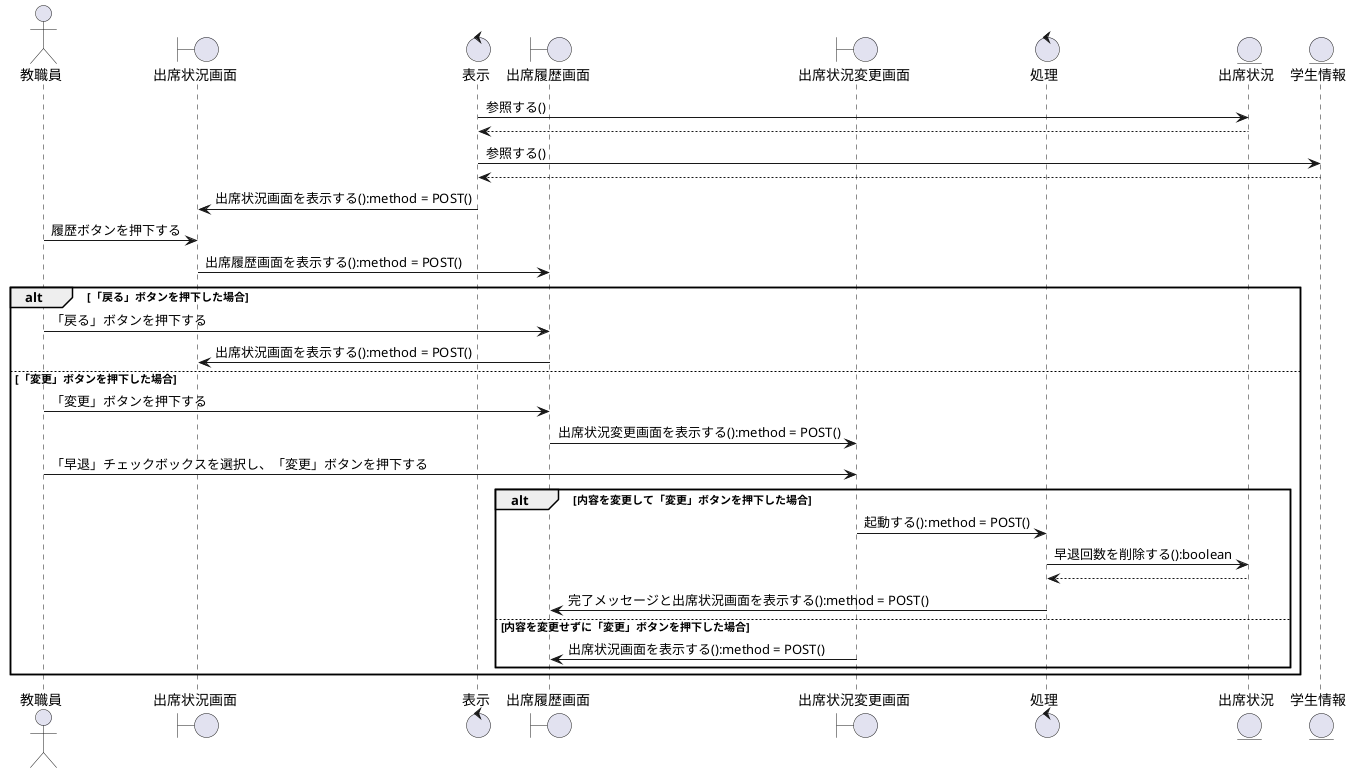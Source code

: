 @startuml シーケンス_早退回数削除

' 登場モノの定義
actor    "教職員"          as User
boundary "出席状況画面"     as b1
control  "表示"            as c1
boundary "出席履歴画面"     as b2
boundary "出席状況変更画面" as b3
control  "処理"            as c2
entity   "出席状況"        as e1
entity   "学生情報"        as e2

' シーケンスの流れ
c1   -> e1 : 参照する()
c1  <-- e1
c1   -> e2 : 参照する()
c1  <-- e2
c1   -> b1: 出席状況画面を表示する():method = POST()
User -> b1: 履歴ボタンを押下する
b1   -> b2: 出席履歴画面を表示する():method = POST()

alt 「戻る」ボタンを押下した場合
    User -> b2: 「戻る」ボタンを押下する
    b2   -> b1: 出席状況画面を表示する():method = POST()
else 「変更」ボタンを押下した場合
    User -> b2: 「変更」ボタンを押下する
    b2   -> b3: 出席状況変更画面を表示する():method = POST()
    User -> b3: 「早退」チェックボックスを選択し、「変更」ボタンを押下する
    alt 内容を変更して「変更」ボタンを押下した場合
        b3  -> c2: 起動する():method = POST()
        c2  -> e1: 早退回数を削除する():boolean
        c2 <-- e1
        c2  -> b2: 完了メッセージと出席状況画面を表示する():method = POST()
    else 内容を変更せずに「変更」ボタンを押下した場合
        b3  -> b2: 出席状況画面を表示する():method = POST()
    end
end

@enduml